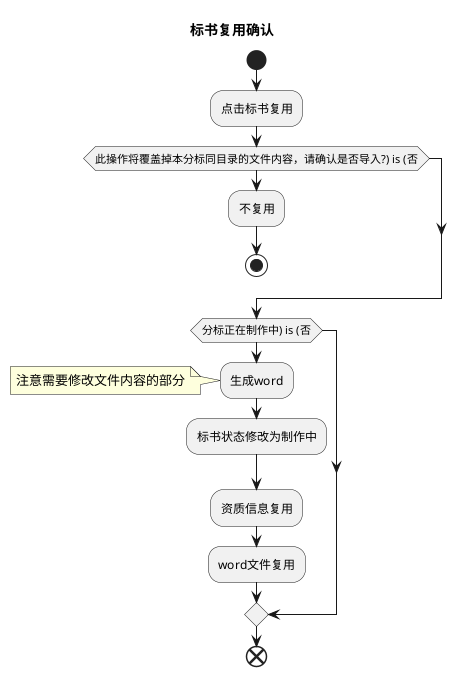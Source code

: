 @startuml
title 标书复用确认
|客户端|
start
:点击标书复用;
if (此操作将覆盖掉本分标同目录的文件内容，请确认是否导入?) is (否)
    :不复用;
    stop
endif
if (分标正在制作中) is (否)
:生成word;
note
    注意需要修改文件内容的部分
endnote
:标书状态修改为制作中;
:资质信息复用;

'关联项拷贝复用文件的对应资质信息（拷贝数据库中存储的资质信息），如果资质信息字段的文本格式不一致时（下拉框时需要判断下拉的内容是否一致），则不导入资质信息
:word文件复用;
endif
end
@enduml
